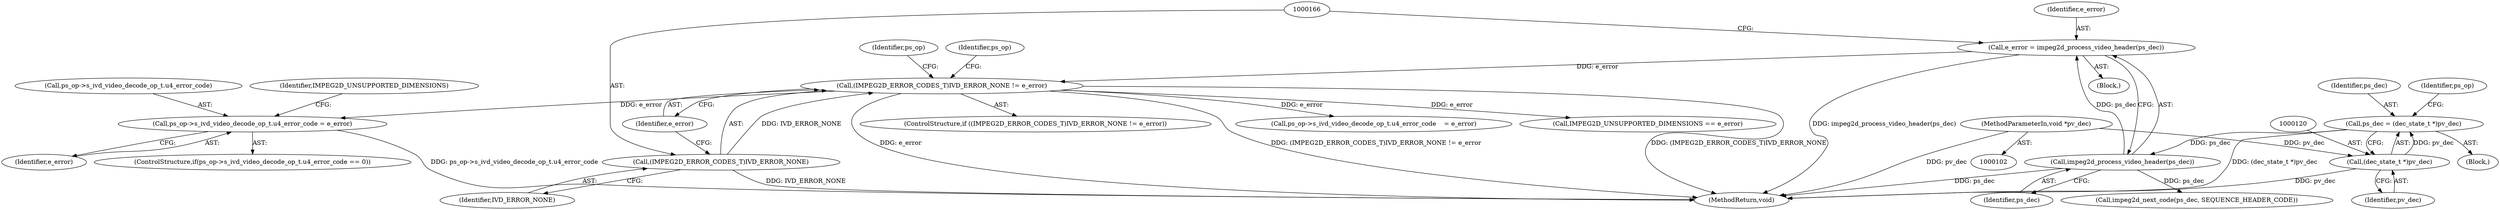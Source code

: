 digraph "0_Android_bef16671c891e16f25a7b174bc528eea109357be_0@pointer" {
"1000225" [label="(Call,ps_op->s_ivd_video_decode_op_t.u4_error_code = e_error)"];
"1000164" [label="(Call,(IMPEG2D_ERROR_CODES_T)IVD_ERROR_NONE != e_error)"];
"1000165" [label="(Call,(IMPEG2D_ERROR_CODES_T)IVD_ERROR_NONE)"];
"1000159" [label="(Call,e_error = impeg2d_process_video_header(ps_dec))"];
"1000161" [label="(Call,impeg2d_process_video_header(ps_dec))"];
"1000117" [label="(Call,ps_dec = (dec_state_t *)pv_dec)"];
"1000119" [label="(Call,(dec_state_t *)pv_dec)"];
"1000103" [label="(MethodParameterIn,void *pv_dec)"];
"1000369" [label="(MethodReturn,void)"];
"1000157" [label="(Block,)"];
"1000226" [label="(Call,ps_op->s_ivd_video_decode_op_t.u4_error_code)"];
"1000162" [label="(Identifier,ps_dec)"];
"1000117" [label="(Call,ps_dec = (dec_state_t *)pv_dec)"];
"1000119" [label="(Call,(dec_state_t *)pv_dec)"];
"1000168" [label="(Identifier,e_error)"];
"1000103" [label="(MethodParameterIn,void *pv_dec)"];
"1000163" [label="(ControlStructure,if ((IMPEG2D_ERROR_CODES_T)IVD_ERROR_NONE != e_error))"];
"1000173" [label="(Identifier,ps_op)"];
"1000118" [label="(Identifier,ps_dec)"];
"1000170" [label="(Call,ps_op->s_ivd_video_decode_op_t.u4_error_code    = e_error)"];
"1000161" [label="(Call,impeg2d_process_video_header(ps_dec))"];
"1000267" [label="(Call,impeg2d_next_code(ps_dec, SEQUENCE_HEADER_CODE))"];
"1000164" [label="(Call,(IMPEG2D_ERROR_CODES_T)IVD_ERROR_NONE != e_error)"];
"1000233" [label="(Call,IMPEG2D_UNSUPPORTED_DIMENSIONS == e_error)"];
"1000160" [label="(Identifier,e_error)"];
"1000106" [label="(Block,)"];
"1000165" [label="(Call,(IMPEG2D_ERROR_CODES_T)IVD_ERROR_NONE)"];
"1000274" [label="(Identifier,ps_op)"];
"1000225" [label="(Call,ps_op->s_ivd_video_decode_op_t.u4_error_code = e_error)"];
"1000125" [label="(Identifier,ps_op)"];
"1000231" [label="(Identifier,e_error)"];
"1000167" [label="(Identifier,IVD_ERROR_NONE)"];
"1000217" [label="(ControlStructure,if(ps_op->s_ivd_video_decode_op_t.u4_error_code == 0))"];
"1000234" [label="(Identifier,IMPEG2D_UNSUPPORTED_DIMENSIONS)"];
"1000159" [label="(Call,e_error = impeg2d_process_video_header(ps_dec))"];
"1000121" [label="(Identifier,pv_dec)"];
"1000225" -> "1000217"  [label="AST: "];
"1000225" -> "1000231"  [label="CFG: "];
"1000226" -> "1000225"  [label="AST: "];
"1000231" -> "1000225"  [label="AST: "];
"1000234" -> "1000225"  [label="CFG: "];
"1000225" -> "1000369"  [label="DDG: ps_op->s_ivd_video_decode_op_t.u4_error_code"];
"1000164" -> "1000225"  [label="DDG: e_error"];
"1000164" -> "1000163"  [label="AST: "];
"1000164" -> "1000168"  [label="CFG: "];
"1000165" -> "1000164"  [label="AST: "];
"1000168" -> "1000164"  [label="AST: "];
"1000173" -> "1000164"  [label="CFG: "];
"1000274" -> "1000164"  [label="CFG: "];
"1000164" -> "1000369"  [label="DDG: e_error"];
"1000164" -> "1000369"  [label="DDG: (IMPEG2D_ERROR_CODES_T)IVD_ERROR_NONE != e_error"];
"1000164" -> "1000369"  [label="DDG: (IMPEG2D_ERROR_CODES_T)IVD_ERROR_NONE"];
"1000165" -> "1000164"  [label="DDG: IVD_ERROR_NONE"];
"1000159" -> "1000164"  [label="DDG: e_error"];
"1000164" -> "1000170"  [label="DDG: e_error"];
"1000164" -> "1000233"  [label="DDG: e_error"];
"1000165" -> "1000167"  [label="CFG: "];
"1000166" -> "1000165"  [label="AST: "];
"1000167" -> "1000165"  [label="AST: "];
"1000168" -> "1000165"  [label="CFG: "];
"1000165" -> "1000369"  [label="DDG: IVD_ERROR_NONE"];
"1000159" -> "1000157"  [label="AST: "];
"1000159" -> "1000161"  [label="CFG: "];
"1000160" -> "1000159"  [label="AST: "];
"1000161" -> "1000159"  [label="AST: "];
"1000166" -> "1000159"  [label="CFG: "];
"1000159" -> "1000369"  [label="DDG: impeg2d_process_video_header(ps_dec)"];
"1000161" -> "1000159"  [label="DDG: ps_dec"];
"1000161" -> "1000162"  [label="CFG: "];
"1000162" -> "1000161"  [label="AST: "];
"1000161" -> "1000369"  [label="DDG: ps_dec"];
"1000117" -> "1000161"  [label="DDG: ps_dec"];
"1000161" -> "1000267"  [label="DDG: ps_dec"];
"1000117" -> "1000106"  [label="AST: "];
"1000117" -> "1000119"  [label="CFG: "];
"1000118" -> "1000117"  [label="AST: "];
"1000119" -> "1000117"  [label="AST: "];
"1000125" -> "1000117"  [label="CFG: "];
"1000117" -> "1000369"  [label="DDG: (dec_state_t *)pv_dec"];
"1000119" -> "1000117"  [label="DDG: pv_dec"];
"1000119" -> "1000121"  [label="CFG: "];
"1000120" -> "1000119"  [label="AST: "];
"1000121" -> "1000119"  [label="AST: "];
"1000119" -> "1000369"  [label="DDG: pv_dec"];
"1000103" -> "1000119"  [label="DDG: pv_dec"];
"1000103" -> "1000102"  [label="AST: "];
"1000103" -> "1000369"  [label="DDG: pv_dec"];
}
